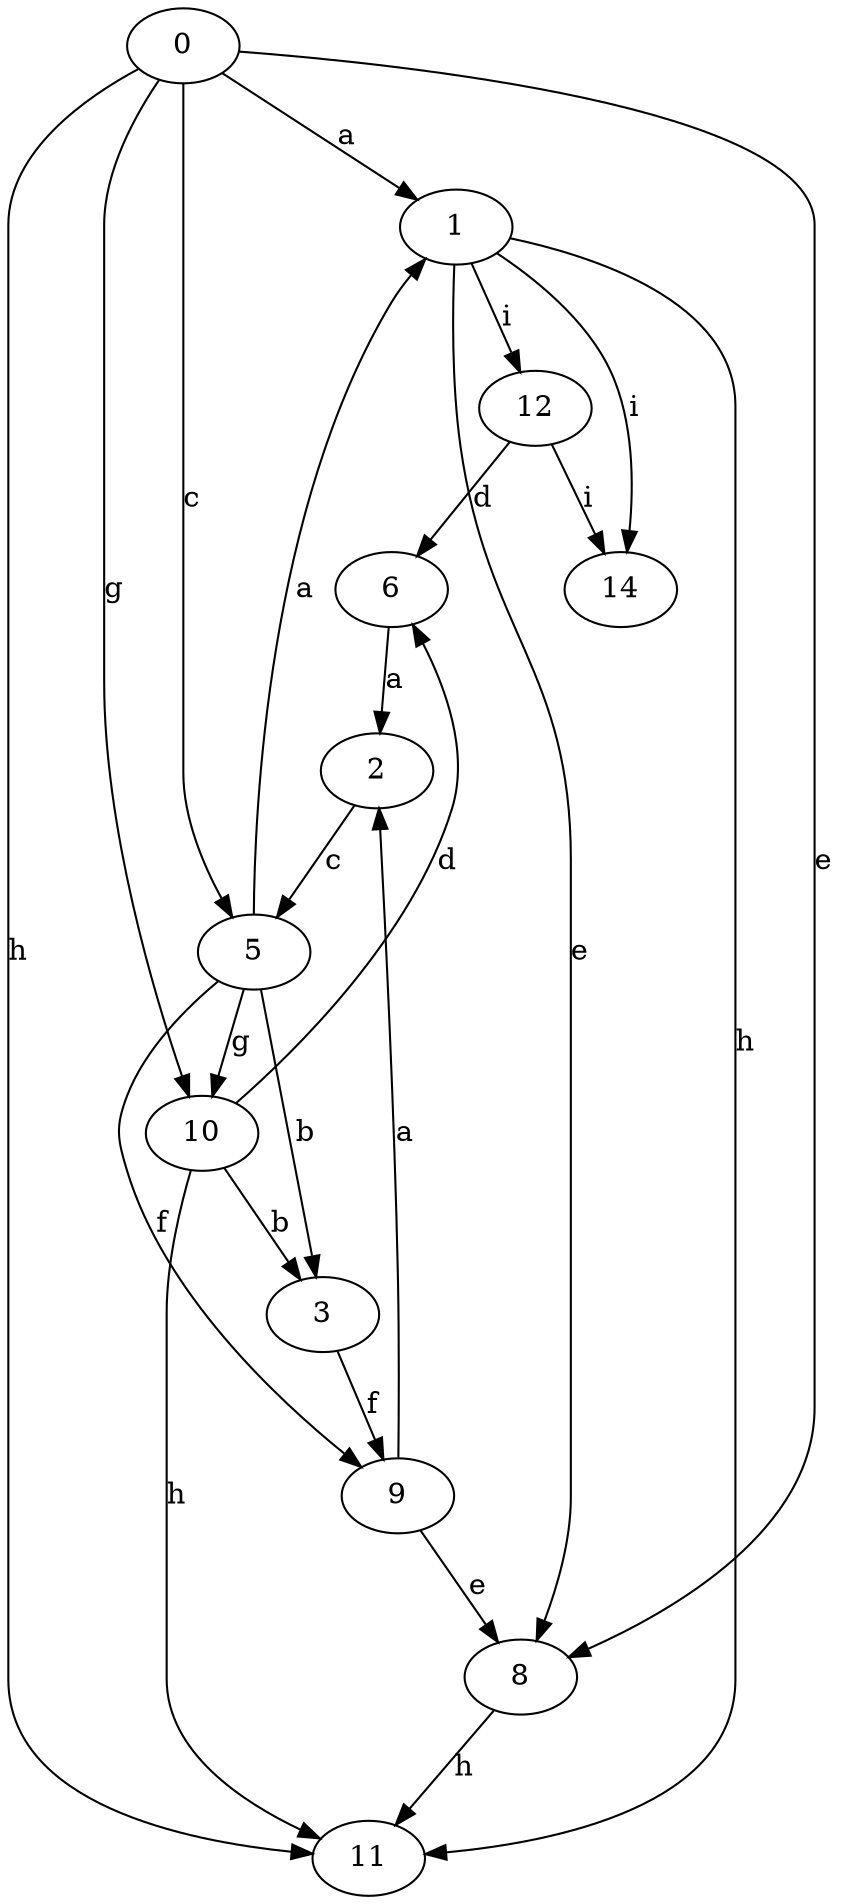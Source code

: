 strict digraph  {
0;
1;
2;
3;
5;
6;
8;
9;
10;
11;
12;
14;
0 -> 1  [label=a];
0 -> 5  [label=c];
0 -> 8  [label=e];
0 -> 10  [label=g];
0 -> 11  [label=h];
1 -> 8  [label=e];
1 -> 11  [label=h];
1 -> 12  [label=i];
1 -> 14  [label=i];
2 -> 5  [label=c];
3 -> 9  [label=f];
5 -> 1  [label=a];
5 -> 3  [label=b];
5 -> 9  [label=f];
5 -> 10  [label=g];
6 -> 2  [label=a];
8 -> 11  [label=h];
9 -> 2  [label=a];
9 -> 8  [label=e];
10 -> 3  [label=b];
10 -> 6  [label=d];
10 -> 11  [label=h];
12 -> 6  [label=d];
12 -> 14  [label=i];
}
